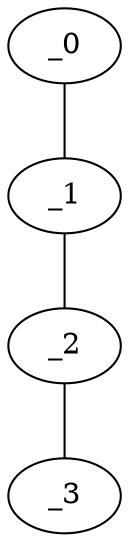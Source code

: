graph LP1_0144 {
	_0	 [x="0.715077",
		y="2.81578"];
	_1	 [x="0.824435",
		y="0.754155"];
	_0 -- _1;
	_2	 [x="2.24",
		y="0.65"];
	_1 -- _2;
	_3	 [x="0.0699057",
		y="1.77221"];
	_2 -- _3;
}
